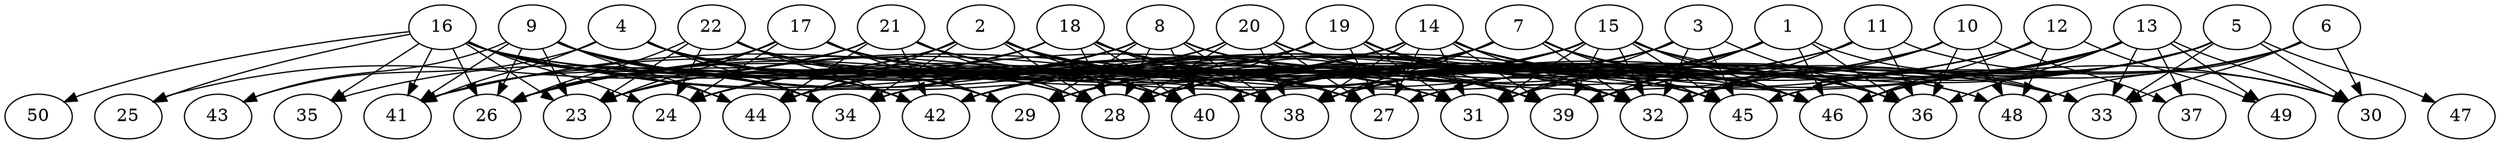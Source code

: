 // DAG automatically generated by daggen at Thu Oct  3 14:07:58 2019
// ./daggen --dot -n 50 --ccr 0.5 --fat 0.9 --regular 0.5 --density 0.6 --mindata 5242880 --maxdata 52428800 
digraph G {
  1 [size="65142784", alpha="0.08", expect_size="32571392"] 
  1 -> 23 [size ="32571392"]
  1 -> 31 [size ="32571392"]
  1 -> 33 [size ="32571392"]
  1 -> 34 [size ="32571392"]
  1 -> 36 [size ="32571392"]
  1 -> 38 [size ="32571392"]
  1 -> 39 [size ="32571392"]
  1 -> 46 [size ="32571392"]
  2 [size="43931648", alpha="0.08", expect_size="21965824"] 
  2 -> 23 [size ="21965824"]
  2 -> 26 [size ="21965824"]
  2 -> 27 [size ="21965824"]
  2 -> 28 [size ="21965824"]
  2 -> 31 [size ="21965824"]
  2 -> 34 [size ="21965824"]
  2 -> 38 [size ="21965824"]
  2 -> 40 [size ="21965824"]
  2 -> 44 [size ="21965824"]
  2 -> 45 [size ="21965824"]
  2 -> 46 [size ="21965824"]
  3 [size="32583680", alpha="0.08", expect_size="16291840"] 
  3 -> 23 [size ="16291840"]
  3 -> 31 [size ="16291840"]
  3 -> 32 [size ="16291840"]
  3 -> 36 [size ="16291840"]
  3 -> 40 [size ="16291840"]
  3 -> 45 [size ="16291840"]
  4 [size="54925312", alpha="0.09", expect_size="27462656"] 
  4 -> 27 [size ="27462656"]
  4 -> 28 [size ="27462656"]
  4 -> 29 [size ="27462656"]
  4 -> 31 [size ="27462656"]
  4 -> 34 [size ="27462656"]
  4 -> 40 [size ="27462656"]
  4 -> 41 [size ="27462656"]
  4 -> 42 [size ="27462656"]
  4 -> 43 [size ="27462656"]
  5 [size="67450880", alpha="0.19", expect_size="33725440"] 
  5 -> 27 [size ="33725440"]
  5 -> 30 [size ="33725440"]
  5 -> 31 [size ="33725440"]
  5 -> 32 [size ="33725440"]
  5 -> 33 [size ="33725440"]
  5 -> 38 [size ="33725440"]
  5 -> 39 [size ="33725440"]
  5 -> 45 [size ="33725440"]
  5 -> 46 [size ="33725440"]
  5 -> 47 [size ="33725440"]
  6 [size="102770688", alpha="0.06", expect_size="51385344"] 
  6 -> 30 [size ="51385344"]
  6 -> 33 [size ="51385344"]
  6 -> 39 [size ="51385344"]
  6 -> 45 [size ="51385344"]
  6 -> 46 [size ="51385344"]
  6 -> 48 [size ="51385344"]
  7 [size="44718080", alpha="0.05", expect_size="22359040"] 
  7 -> 24 [size ="22359040"]
  7 -> 28 [size ="22359040"]
  7 -> 32 [size ="22359040"]
  7 -> 34 [size ="22359040"]
  7 -> 36 [size ="22359040"]
  7 -> 38 [size ="22359040"]
  7 -> 40 [size ="22359040"]
  7 -> 45 [size ="22359040"]
  7 -> 46 [size ="22359040"]
  8 [size="12216320", alpha="0.13", expect_size="6108160"] 
  8 -> 23 [size ="6108160"]
  8 -> 24 [size ="6108160"]
  8 -> 26 [size ="6108160"]
  8 -> 28 [size ="6108160"]
  8 -> 29 [size ="6108160"]
  8 -> 32 [size ="6108160"]
  8 -> 38 [size ="6108160"]
  8 -> 40 [size ="6108160"]
  8 -> 44 [size ="6108160"]
  8 -> 45 [size ="6108160"]
  8 -> 46 [size ="6108160"]
  8 -> 48 [size ="6108160"]
  9 [size="93124608", alpha="0.20", expect_size="46562304"] 
  9 -> 23 [size ="46562304"]
  9 -> 26 [size ="46562304"]
  9 -> 32 [size ="46562304"]
  9 -> 34 [size ="46562304"]
  9 -> 38 [size ="46562304"]
  9 -> 40 [size ="46562304"]
  9 -> 41 [size ="46562304"]
  9 -> 42 [size ="46562304"]
  9 -> 43 [size ="46562304"]
  9 -> 44 [size ="46562304"]
  9 -> 45 [size ="46562304"]
  10 [size="35772416", alpha="0.04", expect_size="17886208"] 
  10 -> 27 [size ="17886208"]
  10 -> 28 [size ="17886208"]
  10 -> 32 [size ="17886208"]
  10 -> 36 [size ="17886208"]
  10 -> 37 [size ="17886208"]
  10 -> 40 [size ="17886208"]
  10 -> 44 [size ="17886208"]
  10 -> 48 [size ="17886208"]
  11 [size="32053248", alpha="0.10", expect_size="16026624"] 
  11 -> 28 [size ="16026624"]
  11 -> 30 [size ="16026624"]
  11 -> 32 [size ="16026624"]
  11 -> 34 [size ="16026624"]
  11 -> 36 [size ="16026624"]
  11 -> 40 [size ="16026624"]
  12 [size="67622912", alpha="0.14", expect_size="33811456"] 
  12 -> 27 [size ="33811456"]
  12 -> 40 [size ="33811456"]
  12 -> 42 [size ="33811456"]
  12 -> 46 [size ="33811456"]
  12 -> 48 [size ="33811456"]
  12 -> 49 [size ="33811456"]
  13 [size="12392448", alpha="0.13", expect_size="6196224"] 
  13 -> 27 [size ="6196224"]
  13 -> 29 [size ="6196224"]
  13 -> 30 [size ="6196224"]
  13 -> 33 [size ="6196224"]
  13 -> 36 [size ="6196224"]
  13 -> 37 [size ="6196224"]
  13 -> 38 [size ="6196224"]
  13 -> 42 [size ="6196224"]
  13 -> 45 [size ="6196224"]
  13 -> 46 [size ="6196224"]
  13 -> 49 [size ="6196224"]
  14 [size="49588224", alpha="0.09", expect_size="24794112"] 
  14 -> 26 [size ="24794112"]
  14 -> 27 [size ="24794112"]
  14 -> 29 [size ="24794112"]
  14 -> 31 [size ="24794112"]
  14 -> 32 [size ="24794112"]
  14 -> 33 [size ="24794112"]
  14 -> 36 [size ="24794112"]
  14 -> 38 [size ="24794112"]
  14 -> 39 [size ="24794112"]
  14 -> 41 [size ="24794112"]
  14 -> 42 [size ="24794112"]
  14 -> 44 [size ="24794112"]
  14 -> 46 [size ="24794112"]
  15 [size="92452864", alpha="0.17", expect_size="46226432"] 
  15 -> 26 [size ="46226432"]
  15 -> 28 [size ="46226432"]
  15 -> 29 [size ="46226432"]
  15 -> 30 [size ="46226432"]
  15 -> 31 [size ="46226432"]
  15 -> 32 [size ="46226432"]
  15 -> 36 [size ="46226432"]
  15 -> 39 [size ="46226432"]
  15 -> 40 [size ="46226432"]
  15 -> 41 [size ="46226432"]
  15 -> 45 [size ="46226432"]
  15 -> 46 [size ="46226432"]
  16 [size="86228992", alpha="0.04", expect_size="43114496"] 
  16 -> 23 [size ="43114496"]
  16 -> 24 [size ="43114496"]
  16 -> 25 [size ="43114496"]
  16 -> 26 [size ="43114496"]
  16 -> 28 [size ="43114496"]
  16 -> 32 [size ="43114496"]
  16 -> 33 [size ="43114496"]
  16 -> 34 [size ="43114496"]
  16 -> 35 [size ="43114496"]
  16 -> 39 [size ="43114496"]
  16 -> 40 [size ="43114496"]
  16 -> 41 [size ="43114496"]
  16 -> 44 [size ="43114496"]
  16 -> 46 [size ="43114496"]
  16 -> 50 [size ="43114496"]
  17 [size="22185984", alpha="0.11", expect_size="11092992"] 
  17 -> 23 [size ="11092992"]
  17 -> 24 [size ="11092992"]
  17 -> 26 [size ="11092992"]
  17 -> 27 [size ="11092992"]
  17 -> 29 [size ="11092992"]
  17 -> 32 [size ="11092992"]
  17 -> 38 [size ="11092992"]
  17 -> 39 [size ="11092992"]
  17 -> 40 [size ="11092992"]
  17 -> 41 [size ="11092992"]
  18 [size="44507136", alpha="0.16", expect_size="22253568"] 
  18 -> 24 [size ="22253568"]
  18 -> 27 [size ="22253568"]
  18 -> 28 [size ="22253568"]
  18 -> 31 [size ="22253568"]
  18 -> 35 [size ="22253568"]
  18 -> 38 [size ="22253568"]
  18 -> 39 [size ="22253568"]
  18 -> 40 [size ="22253568"]
  18 -> 41 [size ="22253568"]
  18 -> 45 [size ="22253568"]
  18 -> 46 [size ="22253568"]
  19 [size="104839168", alpha="0.08", expect_size="52419584"] 
  19 -> 26 [size ="52419584"]
  19 -> 27 [size ="52419584"]
  19 -> 28 [size ="52419584"]
  19 -> 31 [size ="52419584"]
  19 -> 32 [size ="52419584"]
  19 -> 39 [size ="52419584"]
  19 -> 42 [size ="52419584"]
  19 -> 44 [size ="52419584"]
  19 -> 46 [size ="52419584"]
  20 [size="103880704", alpha="0.17", expect_size="51940352"] 
  20 -> 24 [size ="51940352"]
  20 -> 27 [size ="51940352"]
  20 -> 28 [size ="51940352"]
  20 -> 34 [size ="51940352"]
  20 -> 38 [size ="51940352"]
  20 -> 39 [size ="51940352"]
  20 -> 48 [size ="51940352"]
  21 [size="26744832", alpha="0.18", expect_size="13372416"] 
  21 -> 25 [size ="13372416"]
  21 -> 26 [size ="13372416"]
  21 -> 27 [size ="13372416"]
  21 -> 28 [size ="13372416"]
  21 -> 39 [size ="13372416"]
  21 -> 42 [size ="13372416"]
  21 -> 44 [size ="13372416"]
  21 -> 45 [size ="13372416"]
  22 [size="73635840", alpha="0.06", expect_size="36817920"] 
  22 -> 23 [size ="36817920"]
  22 -> 24 [size ="36817920"]
  22 -> 26 [size ="36817920"]
  22 -> 27 [size ="36817920"]
  22 -> 29 [size ="36817920"]
  22 -> 31 [size ="36817920"]
  22 -> 38 [size ="36817920"]
  22 -> 42 [size ="36817920"]
  23 [size="45944832", alpha="0.19", expect_size="22972416"] 
  24 [size="12521472", alpha="0.01", expect_size="6260736"] 
  25 [size="54099968", alpha="0.15", expect_size="27049984"] 
  26 [size="37744640", alpha="0.09", expect_size="18872320"] 
  27 [size="56096768", alpha="0.10", expect_size="28048384"] 
  28 [size="15474688", alpha="0.12", expect_size="7737344"] 
  29 [size="92694528", alpha="0.11", expect_size="46347264"] 
  30 [size="34201600", alpha="0.15", expect_size="17100800"] 
  31 [size="20135936", alpha="0.04", expect_size="10067968"] 
  32 [size="10780672", alpha="0.05", expect_size="5390336"] 
  33 [size="39585792", alpha="0.06", expect_size="19792896"] 
  34 [size="34275328", alpha="0.16", expect_size="17137664"] 
  35 [size="39292928", alpha="0.03", expect_size="19646464"] 
  36 [size="17229824", alpha="0.06", expect_size="8614912"] 
  37 [size="60372992", alpha="0.12", expect_size="30186496"] 
  38 [size="14213120", alpha="0.04", expect_size="7106560"] 
  39 [size="69224448", alpha="0.17", expect_size="34612224"] 
  40 [size="24934400", alpha="0.10", expect_size="12467200"] 
  41 [size="95373312", alpha="0.06", expect_size="47686656"] 
  42 [size="18993152", alpha="0.15", expect_size="9496576"] 
  43 [size="41678848", alpha="0.12", expect_size="20839424"] 
  44 [size="70961152", alpha="0.10", expect_size="35480576"] 
  45 [size="51574784", alpha="0.16", expect_size="25787392"] 
  46 [size="65484800", alpha="0.09", expect_size="32742400"] 
  47 [size="94064640", alpha="0.11", expect_size="47032320"] 
  48 [size="54642688", alpha="0.14", expect_size="27321344"] 
  49 [size="75614208", alpha="0.14", expect_size="37807104"] 
  50 [size="62586880", alpha="0.20", expect_size="31293440"] 
}
